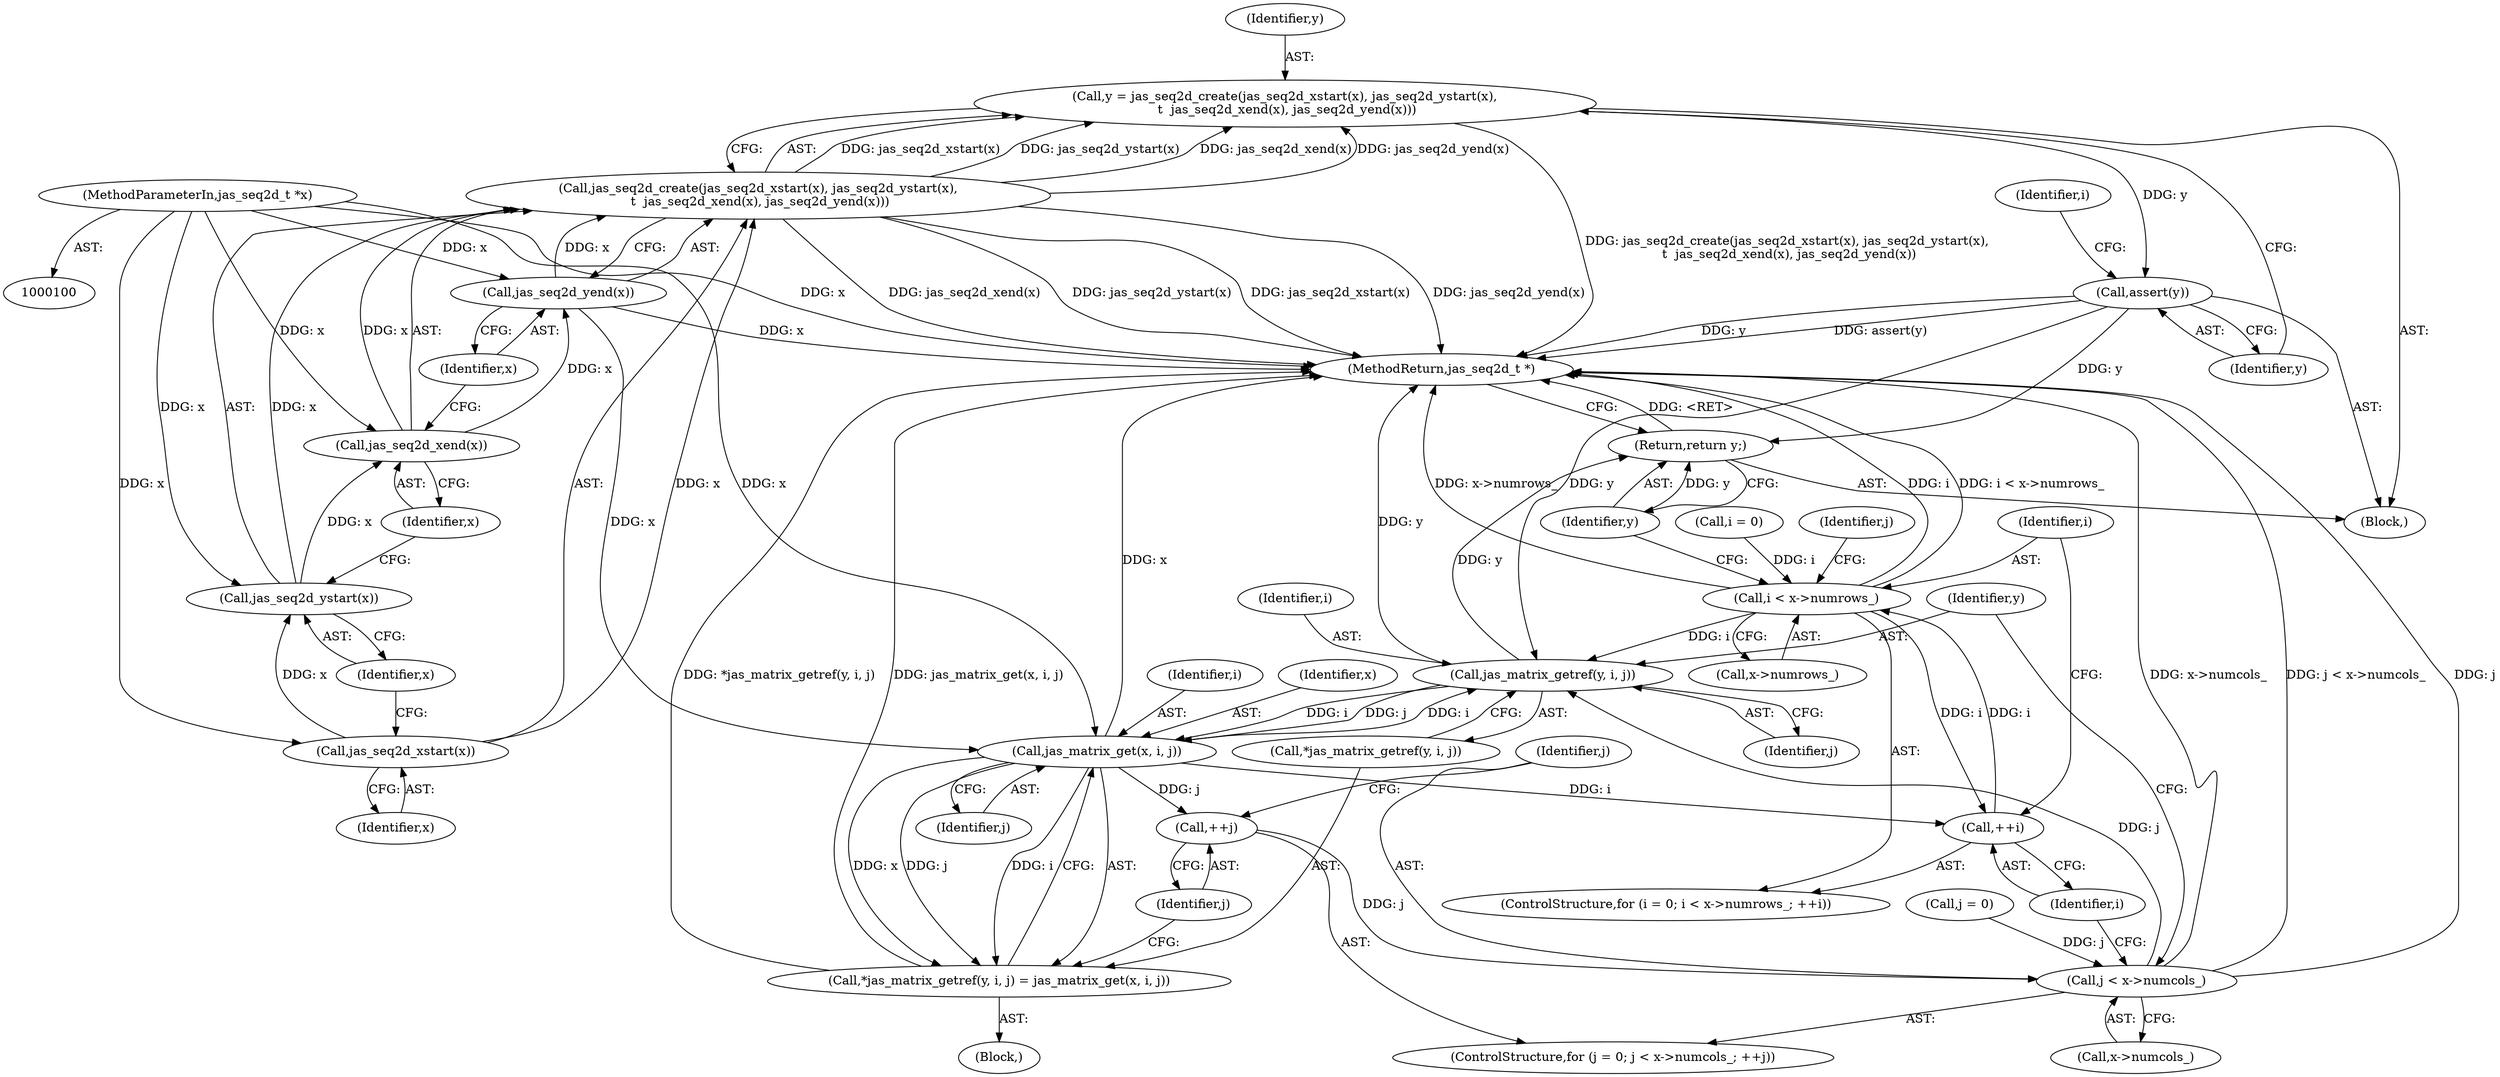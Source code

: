 digraph "0_jasper_d42b2388f7f8e0332c846675133acea151fc557a_26@API" {
"1000106" [label="(Call,y = jas_seq2d_create(jas_seq2d_xstart(x), jas_seq2d_ystart(x),\n \t  jas_seq2d_xend(x), jas_seq2d_yend(x)))"];
"1000108" [label="(Call,jas_seq2d_create(jas_seq2d_xstart(x), jas_seq2d_ystart(x),\n \t  jas_seq2d_xend(x), jas_seq2d_yend(x)))"];
"1000109" [label="(Call,jas_seq2d_xstart(x))"];
"1000101" [label="(MethodParameterIn,jas_seq2d_t *x)"];
"1000111" [label="(Call,jas_seq2d_ystart(x))"];
"1000113" [label="(Call,jas_seq2d_xend(x))"];
"1000115" [label="(Call,jas_seq2d_yend(x))"];
"1000117" [label="(Call,assert(y))"];
"1000145" [label="(Call,jas_matrix_getref(y, i, j))"];
"1000149" [label="(Call,jas_matrix_get(x, i, j))"];
"1000128" [label="(Call,++i)"];
"1000123" [label="(Call,i < x->numrows_)"];
"1000140" [label="(Call,++j)"];
"1000135" [label="(Call,j < x->numcols_)"];
"1000143" [label="(Call,*jas_matrix_getref(y, i, j) = jas_matrix_get(x, i, j))"];
"1000153" [label="(Return,return y;)"];
"1000116" [label="(Identifier,x)"];
"1000145" [label="(Call,jas_matrix_getref(y, i, j))"];
"1000129" [label="(Identifier,i)"];
"1000123" [label="(Call,i < x->numrows_)"];
"1000140" [label="(Call,++j)"];
"1000118" [label="(Identifier,y)"];
"1000131" [label="(ControlStructure,for (j = 0; j < x->numcols_; ++j))"];
"1000155" [label="(MethodReturn,jas_seq2d_t *)"];
"1000151" [label="(Identifier,i)"];
"1000148" [label="(Identifier,j)"];
"1000143" [label="(Call,*jas_matrix_getref(y, i, j) = jas_matrix_get(x, i, j))"];
"1000128" [label="(Call,++i)"];
"1000149" [label="(Call,jas_matrix_get(x, i, j))"];
"1000119" [label="(ControlStructure,for (i = 0; i < x->numrows_; ++i))"];
"1000109" [label="(Call,jas_seq2d_xstart(x))"];
"1000153" [label="(Return,return y;)"];
"1000154" [label="(Identifier,y)"];
"1000152" [label="(Identifier,j)"];
"1000136" [label="(Identifier,j)"];
"1000135" [label="(Call,j < x->numcols_)"];
"1000124" [label="(Identifier,i)"];
"1000141" [label="(Identifier,j)"];
"1000132" [label="(Call,j = 0)"];
"1000121" [label="(Identifier,i)"];
"1000113" [label="(Call,jas_seq2d_xend(x))"];
"1000150" [label="(Identifier,x)"];
"1000108" [label="(Call,jas_seq2d_create(jas_seq2d_xstart(x), jas_seq2d_ystart(x),\n \t  jas_seq2d_xend(x), jas_seq2d_yend(x)))"];
"1000137" [label="(Call,x->numcols_)"];
"1000120" [label="(Call,i = 0)"];
"1000115" [label="(Call,jas_seq2d_yend(x))"];
"1000112" [label="(Identifier,x)"];
"1000114" [label="(Identifier,x)"];
"1000125" [label="(Call,x->numrows_)"];
"1000101" [label="(MethodParameterIn,jas_seq2d_t *x)"];
"1000102" [label="(Block,)"];
"1000142" [label="(Block,)"];
"1000107" [label="(Identifier,y)"];
"1000133" [label="(Identifier,j)"];
"1000111" [label="(Call,jas_seq2d_ystart(x))"];
"1000110" [label="(Identifier,x)"];
"1000144" [label="(Call,*jas_matrix_getref(y, i, j))"];
"1000106" [label="(Call,y = jas_seq2d_create(jas_seq2d_xstart(x), jas_seq2d_ystart(x),\n \t  jas_seq2d_xend(x), jas_seq2d_yend(x)))"];
"1000146" [label="(Identifier,y)"];
"1000147" [label="(Identifier,i)"];
"1000117" [label="(Call,assert(y))"];
"1000106" -> "1000102"  [label="AST: "];
"1000106" -> "1000108"  [label="CFG: "];
"1000107" -> "1000106"  [label="AST: "];
"1000108" -> "1000106"  [label="AST: "];
"1000118" -> "1000106"  [label="CFG: "];
"1000106" -> "1000155"  [label="DDG: jas_seq2d_create(jas_seq2d_xstart(x), jas_seq2d_ystart(x),\n \t  jas_seq2d_xend(x), jas_seq2d_yend(x))"];
"1000108" -> "1000106"  [label="DDG: jas_seq2d_xstart(x)"];
"1000108" -> "1000106"  [label="DDG: jas_seq2d_ystart(x)"];
"1000108" -> "1000106"  [label="DDG: jas_seq2d_xend(x)"];
"1000108" -> "1000106"  [label="DDG: jas_seq2d_yend(x)"];
"1000106" -> "1000117"  [label="DDG: y"];
"1000108" -> "1000115"  [label="CFG: "];
"1000109" -> "1000108"  [label="AST: "];
"1000111" -> "1000108"  [label="AST: "];
"1000113" -> "1000108"  [label="AST: "];
"1000115" -> "1000108"  [label="AST: "];
"1000108" -> "1000155"  [label="DDG: jas_seq2d_yend(x)"];
"1000108" -> "1000155"  [label="DDG: jas_seq2d_xend(x)"];
"1000108" -> "1000155"  [label="DDG: jas_seq2d_ystart(x)"];
"1000108" -> "1000155"  [label="DDG: jas_seq2d_xstart(x)"];
"1000109" -> "1000108"  [label="DDG: x"];
"1000111" -> "1000108"  [label="DDG: x"];
"1000113" -> "1000108"  [label="DDG: x"];
"1000115" -> "1000108"  [label="DDG: x"];
"1000109" -> "1000110"  [label="CFG: "];
"1000110" -> "1000109"  [label="AST: "];
"1000112" -> "1000109"  [label="CFG: "];
"1000101" -> "1000109"  [label="DDG: x"];
"1000109" -> "1000111"  [label="DDG: x"];
"1000101" -> "1000100"  [label="AST: "];
"1000101" -> "1000155"  [label="DDG: x"];
"1000101" -> "1000111"  [label="DDG: x"];
"1000101" -> "1000113"  [label="DDG: x"];
"1000101" -> "1000115"  [label="DDG: x"];
"1000101" -> "1000149"  [label="DDG: x"];
"1000111" -> "1000112"  [label="CFG: "];
"1000112" -> "1000111"  [label="AST: "];
"1000114" -> "1000111"  [label="CFG: "];
"1000111" -> "1000113"  [label="DDG: x"];
"1000113" -> "1000114"  [label="CFG: "];
"1000114" -> "1000113"  [label="AST: "];
"1000116" -> "1000113"  [label="CFG: "];
"1000113" -> "1000115"  [label="DDG: x"];
"1000115" -> "1000116"  [label="CFG: "];
"1000116" -> "1000115"  [label="AST: "];
"1000115" -> "1000155"  [label="DDG: x"];
"1000115" -> "1000149"  [label="DDG: x"];
"1000117" -> "1000102"  [label="AST: "];
"1000117" -> "1000118"  [label="CFG: "];
"1000118" -> "1000117"  [label="AST: "];
"1000121" -> "1000117"  [label="CFG: "];
"1000117" -> "1000155"  [label="DDG: assert(y)"];
"1000117" -> "1000155"  [label="DDG: y"];
"1000117" -> "1000145"  [label="DDG: y"];
"1000117" -> "1000153"  [label="DDG: y"];
"1000145" -> "1000144"  [label="AST: "];
"1000145" -> "1000148"  [label="CFG: "];
"1000146" -> "1000145"  [label="AST: "];
"1000147" -> "1000145"  [label="AST: "];
"1000148" -> "1000145"  [label="AST: "];
"1000144" -> "1000145"  [label="CFG: "];
"1000145" -> "1000155"  [label="DDG: y"];
"1000149" -> "1000145"  [label="DDG: i"];
"1000123" -> "1000145"  [label="DDG: i"];
"1000135" -> "1000145"  [label="DDG: j"];
"1000145" -> "1000149"  [label="DDG: i"];
"1000145" -> "1000149"  [label="DDG: j"];
"1000145" -> "1000153"  [label="DDG: y"];
"1000149" -> "1000143"  [label="AST: "];
"1000149" -> "1000152"  [label="CFG: "];
"1000150" -> "1000149"  [label="AST: "];
"1000151" -> "1000149"  [label="AST: "];
"1000152" -> "1000149"  [label="AST: "];
"1000143" -> "1000149"  [label="CFG: "];
"1000149" -> "1000155"  [label="DDG: x"];
"1000149" -> "1000128"  [label="DDG: i"];
"1000149" -> "1000140"  [label="DDG: j"];
"1000149" -> "1000143"  [label="DDG: x"];
"1000149" -> "1000143"  [label="DDG: i"];
"1000149" -> "1000143"  [label="DDG: j"];
"1000128" -> "1000119"  [label="AST: "];
"1000128" -> "1000129"  [label="CFG: "];
"1000129" -> "1000128"  [label="AST: "];
"1000124" -> "1000128"  [label="CFG: "];
"1000128" -> "1000123"  [label="DDG: i"];
"1000123" -> "1000128"  [label="DDG: i"];
"1000123" -> "1000119"  [label="AST: "];
"1000123" -> "1000125"  [label="CFG: "];
"1000124" -> "1000123"  [label="AST: "];
"1000125" -> "1000123"  [label="AST: "];
"1000133" -> "1000123"  [label="CFG: "];
"1000154" -> "1000123"  [label="CFG: "];
"1000123" -> "1000155"  [label="DDG: x->numrows_"];
"1000123" -> "1000155"  [label="DDG: i"];
"1000123" -> "1000155"  [label="DDG: i < x->numrows_"];
"1000120" -> "1000123"  [label="DDG: i"];
"1000140" -> "1000131"  [label="AST: "];
"1000140" -> "1000141"  [label="CFG: "];
"1000141" -> "1000140"  [label="AST: "];
"1000136" -> "1000140"  [label="CFG: "];
"1000140" -> "1000135"  [label="DDG: j"];
"1000135" -> "1000131"  [label="AST: "];
"1000135" -> "1000137"  [label="CFG: "];
"1000136" -> "1000135"  [label="AST: "];
"1000137" -> "1000135"  [label="AST: "];
"1000146" -> "1000135"  [label="CFG: "];
"1000129" -> "1000135"  [label="CFG: "];
"1000135" -> "1000155"  [label="DDG: j < x->numcols_"];
"1000135" -> "1000155"  [label="DDG: j"];
"1000135" -> "1000155"  [label="DDG: x->numcols_"];
"1000132" -> "1000135"  [label="DDG: j"];
"1000143" -> "1000142"  [label="AST: "];
"1000144" -> "1000143"  [label="AST: "];
"1000141" -> "1000143"  [label="CFG: "];
"1000143" -> "1000155"  [label="DDG: *jas_matrix_getref(y, i, j)"];
"1000143" -> "1000155"  [label="DDG: jas_matrix_get(x, i, j)"];
"1000153" -> "1000102"  [label="AST: "];
"1000153" -> "1000154"  [label="CFG: "];
"1000154" -> "1000153"  [label="AST: "];
"1000155" -> "1000153"  [label="CFG: "];
"1000153" -> "1000155"  [label="DDG: <RET>"];
"1000154" -> "1000153"  [label="DDG: y"];
}
